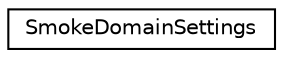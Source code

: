 digraph G
{
  edge [fontname="Helvetica",fontsize="10",labelfontname="Helvetica",labelfontsize="10"];
  node [fontname="Helvetica",fontsize="10",shape=record];
  rankdir=LR;
  Node1 [label="SmokeDomainSettings",height=0.2,width=0.4,color="black", fillcolor="white", style="filled",URL="$df/df0/structSmokeDomainSettings.html"];
}
